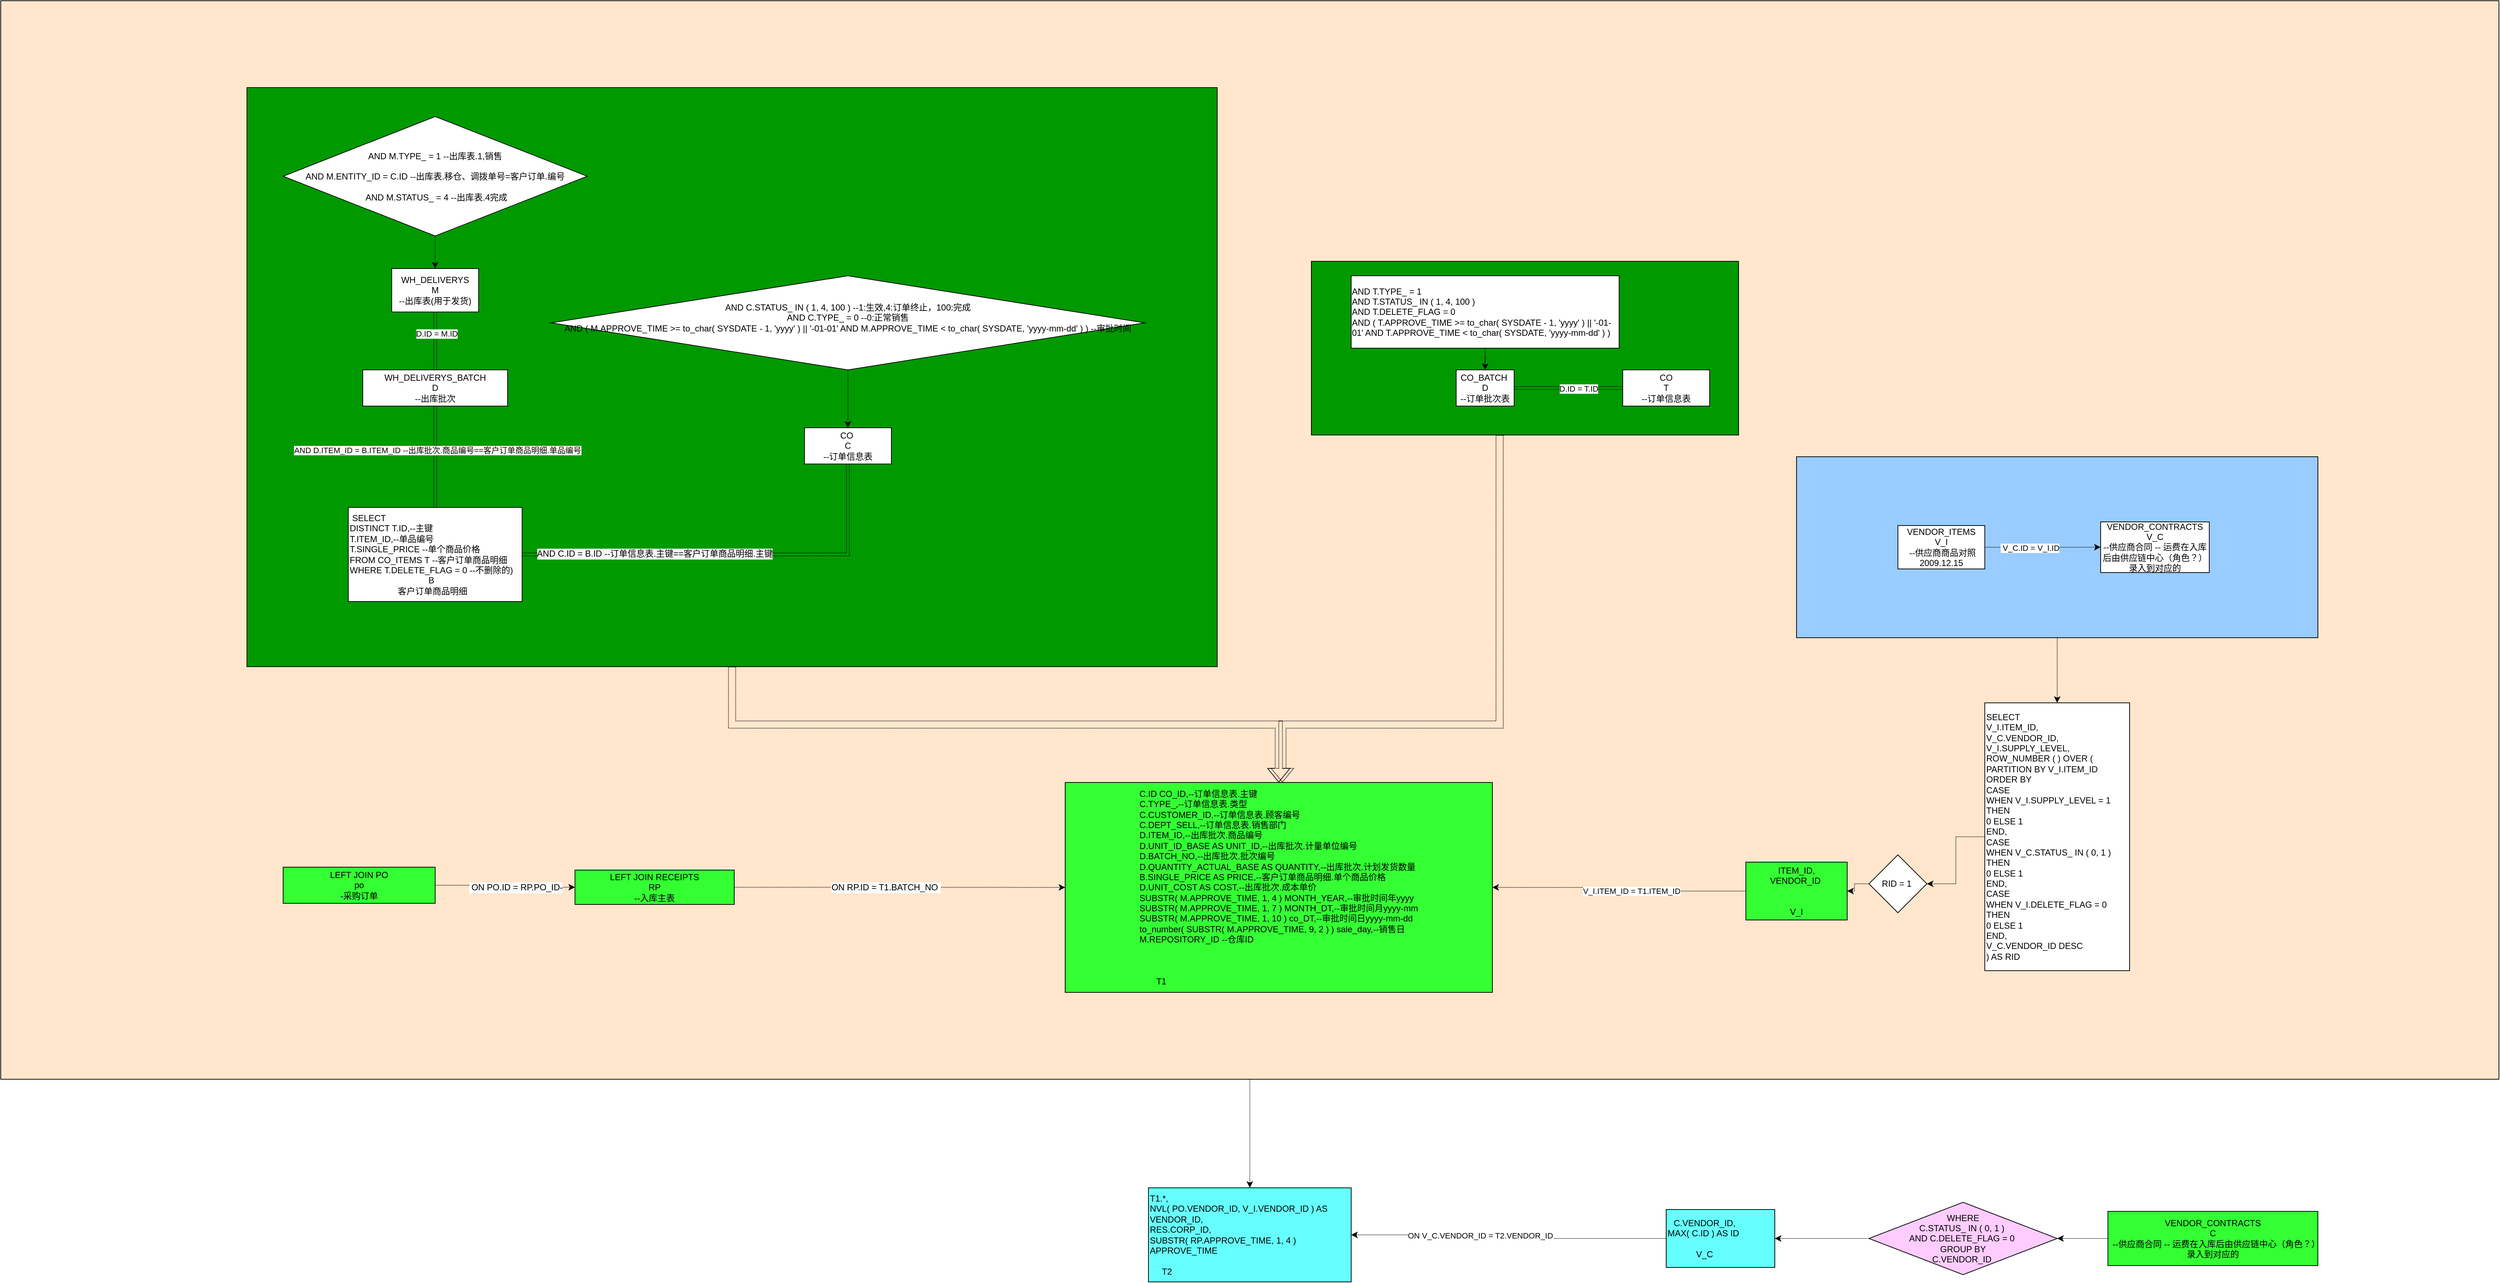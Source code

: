 <mxfile version="20.2.3" type="github">
  <diagram id="e685q4iBt2poqx3Ax8Bi" name="第 1 页">
    <mxGraphModel dx="3987" dy="2862" grid="1" gridSize="10" guides="1" tooltips="1" connect="1" arrows="1" fold="1" page="1" pageScale="1" pageWidth="827" pageHeight="1169" math="0" shadow="0">
      <root>
        <mxCell id="0" />
        <mxCell id="1" parent="0" />
        <mxCell id="KX4ZCdjOSbOEscAZlVXC-83" value="" style="rounded=0;whiteSpace=wrap;html=1;fillColor=#FFE6CC;" vertex="1" parent="1">
          <mxGeometry x="-400" y="-430" width="3450" height="1490" as="geometry" />
        </mxCell>
        <mxCell id="KX4ZCdjOSbOEscAZlVXC-85" style="edgeStyle=orthogonalEdgeStyle;rounded=0;orthogonalLoop=1;jettySize=auto;html=1;dashed=1;dashPattern=1 1;" edge="1" parent="1" source="KX4ZCdjOSbOEscAZlVXC-83" target="KX4ZCdjOSbOEscAZlVXC-84">
          <mxGeometry relative="1" as="geometry" />
        </mxCell>
        <mxCell id="KX4ZCdjOSbOEscAZlVXC-69" style="edgeStyle=orthogonalEdgeStyle;rounded=0;orthogonalLoop=1;jettySize=auto;html=1;dashed=1;dashPattern=1 1;" edge="1" parent="1" source="KX4ZCdjOSbOEscAZlVXC-68" target="KX4ZCdjOSbOEscAZlVXC-67">
          <mxGeometry relative="1" as="geometry" />
        </mxCell>
        <mxCell id="KX4ZCdjOSbOEscAZlVXC-68" value="" style="rounded=0;whiteSpace=wrap;html=1;fillColor=#99CCFF;" vertex="1" parent="1">
          <mxGeometry x="2080" y="200" width="720" height="250" as="geometry" />
        </mxCell>
        <mxCell id="KX4ZCdjOSbOEscAZlVXC-30" style="edgeStyle=orthogonalEdgeStyle;shape=flexArrow;rounded=0;orthogonalLoop=1;jettySize=auto;html=1;entryX=0.5;entryY=0;entryDx=0;entryDy=0;dashed=1;dashPattern=1 1;" edge="1" parent="1" source="KX4ZCdjOSbOEscAZlVXC-28" target="KX4ZCdjOSbOEscAZlVXC-29">
          <mxGeometry relative="1" as="geometry" />
        </mxCell>
        <mxCell id="KX4ZCdjOSbOEscAZlVXC-28" value="" style="rounded=0;whiteSpace=wrap;html=1;fillColor=#009900;" vertex="1" parent="1">
          <mxGeometry x="-60" y="-310" width="1340" height="800" as="geometry" />
        </mxCell>
        <mxCell id="KX4ZCdjOSbOEscAZlVXC-6" style="edgeStyle=orthogonalEdgeStyle;rounded=0;orthogonalLoop=1;jettySize=auto;html=1;exitX=1;exitY=0.5;exitDx=0;exitDy=0;strokeColor=none;" edge="1" parent="1" source="KX4ZCdjOSbOEscAZlVXC-1" target="KX4ZCdjOSbOEscAZlVXC-2">
          <mxGeometry relative="1" as="geometry" />
        </mxCell>
        <mxCell id="KX4ZCdjOSbOEscAZlVXC-7" style="edgeStyle=orthogonalEdgeStyle;rounded=0;orthogonalLoop=1;jettySize=auto;html=1;exitX=0.5;exitY=0;exitDx=0;exitDy=0;dashed=1;dashPattern=1 1;shape=link;" edge="1" parent="1" source="KX4ZCdjOSbOEscAZlVXC-1" target="KX4ZCdjOSbOEscAZlVXC-2">
          <mxGeometry relative="1" as="geometry" />
        </mxCell>
        <mxCell id="KX4ZCdjOSbOEscAZlVXC-8" value="&lt;span style=&quot;font-size: 11px;&quot;&gt;&lt;span style=&quot;&quot;&gt;	&lt;/span&gt;D.ID = M.ID&lt;/span&gt;" style="edgeLabel;html=1;align=center;verticalAlign=middle;resizable=0;points=[];" vertex="1" connectable="0" parent="KX4ZCdjOSbOEscAZlVXC-7">
          <mxGeometry x="0.2" y="-2" relative="1" as="geometry">
            <mxPoint y="-2" as="offset" />
          </mxGeometry>
        </mxCell>
        <mxCell id="KX4ZCdjOSbOEscAZlVXC-23" style="edgeStyle=orthogonalEdgeStyle;rounded=0;orthogonalLoop=1;jettySize=auto;html=1;exitX=0.5;exitY=1;exitDx=0;exitDy=0;dashed=1;dashPattern=1 1;shape=link;" edge="1" parent="1" source="KX4ZCdjOSbOEscAZlVXC-1" target="KX4ZCdjOSbOEscAZlVXC-5">
          <mxGeometry relative="1" as="geometry" />
        </mxCell>
        <mxCell id="KX4ZCdjOSbOEscAZlVXC-24" value="AND D.ITEM_ID = B.ITEM_ID --出库批次.商品编号==客户订单商品明细.单品编号" style="edgeLabel;html=1;align=center;verticalAlign=middle;resizable=0;points=[];" vertex="1" connectable="0" parent="KX4ZCdjOSbOEscAZlVXC-23">
          <mxGeometry x="-0.134" y="3" relative="1" as="geometry">
            <mxPoint as="offset" />
          </mxGeometry>
        </mxCell>
        <mxCell id="KX4ZCdjOSbOEscAZlVXC-1" value="WH_DELIVERYS_BATCH &lt;br&gt;D&lt;br&gt;--出库批次" style="rounded=0;whiteSpace=wrap;html=1;" vertex="1" parent="1">
          <mxGeometry x="100" y="80" width="200" height="50" as="geometry" />
        </mxCell>
        <mxCell id="KX4ZCdjOSbOEscAZlVXC-2" value="WH_DELIVERYS&lt;br&gt;M&lt;br&gt;--出库表(用于发货)" style="rounded=0;whiteSpace=wrap;html=1;" vertex="1" parent="1">
          <mxGeometry x="140" y="-60" width="120" height="60" as="geometry" />
        </mxCell>
        <mxCell id="KX4ZCdjOSbOEscAZlVXC-3" value="CO&amp;nbsp;&lt;br&gt;C&lt;br&gt;--订单信息表" style="rounded=0;whiteSpace=wrap;html=1;" vertex="1" parent="1">
          <mxGeometry x="710" y="160" width="120" height="50" as="geometry" />
        </mxCell>
        <mxCell id="KX4ZCdjOSbOEscAZlVXC-25" style="edgeStyle=orthogonalEdgeStyle;shape=link;rounded=0;orthogonalLoop=1;jettySize=auto;html=1;entryX=0.5;entryY=1;entryDx=0;entryDy=0;dashed=1;dashPattern=1 1;" edge="1" parent="1" source="KX4ZCdjOSbOEscAZlVXC-5" target="KX4ZCdjOSbOEscAZlVXC-3">
          <mxGeometry relative="1" as="geometry" />
        </mxCell>
        <mxCell id="KX4ZCdjOSbOEscAZlVXC-26" value="&lt;span style=&quot;font-size: 12px; text-align: left; background-color: rgb(248, 249, 250);&quot;&gt;AND C.ID = B.ID --订单信息表.主键==客户订单商品明细.主键&lt;/span&gt;" style="edgeLabel;html=1;align=center;verticalAlign=middle;resizable=0;points=[];" vertex="1" connectable="0" parent="KX4ZCdjOSbOEscAZlVXC-25">
          <mxGeometry x="-0.365" y="1" relative="1" as="geometry">
            <mxPoint as="offset" />
          </mxGeometry>
        </mxCell>
        <mxCell id="KX4ZCdjOSbOEscAZlVXC-5" value="&lt;div&gt;&amp;nbsp;SELECT&lt;/div&gt;&lt;div&gt;&lt;span style=&quot;&quot;&gt;	&lt;/span&gt; DISTINCT T.ID,--主键&lt;/div&gt;&lt;div&gt;&lt;span style=&quot;&quot;&gt;		&lt;/span&gt;T.ITEM_ID,--单品编号&lt;/div&gt;&lt;div&gt;&lt;span style=&quot;&quot;&gt;		&lt;/span&gt; T.SINGLE_PRICE --单个商品价格&lt;/div&gt;&lt;div&gt;&lt;span style=&quot;&quot;&gt;		&lt;/span&gt; FROM CO_ITEMS T --客户订单商品明细&lt;/div&gt;&lt;div&gt;&lt;span style=&quot;&quot;&gt;	&lt;/span&gt;WHERE T.DELETE_FLAG = 0 --不删除的&lt;span style=&quot;background-color: initial;&quot;&gt;)&amp;nbsp;&lt;/span&gt;&lt;/div&gt;&lt;div style=&quot;text-align: center;&quot;&gt;B&amp;nbsp;&lt;br&gt;&lt;/div&gt;&lt;div style=&quot;text-align: center;&quot;&gt;&lt;span style=&quot;text-align: left;&quot;&gt;客户订单商品明细&lt;/span&gt;&lt;br&gt;&lt;/div&gt;" style="rounded=0;whiteSpace=wrap;html=1;align=left;" vertex="1" parent="1">
          <mxGeometry x="80" y="270" width="240" height="130" as="geometry" />
        </mxCell>
        <mxCell id="KX4ZCdjOSbOEscAZlVXC-29" value="&lt;div style=&quot;text-align: left;&quot;&gt;&lt;span style=&quot;&quot;&gt;	&lt;/span&gt;C.ID CO_ID,--订单信息表.主键&lt;/div&gt;&lt;div style=&quot;text-align: left;&quot;&gt;&lt;span style=&quot;&quot;&gt;	&lt;/span&gt;C.TYPE_,--订单信息表.类型&lt;/div&gt;&lt;div style=&quot;text-align: left;&quot;&gt;&lt;span style=&quot;&quot;&gt;	&lt;/span&gt;C.CUSTOMER_ID,--订单信息表.顾客编号&lt;/div&gt;&lt;div style=&quot;text-align: left;&quot;&gt;&lt;span style=&quot;&quot;&gt;	&lt;/span&gt;C.DEPT_SELL,--订单信息表.销售部门&lt;/div&gt;&lt;div style=&quot;text-align: left;&quot;&gt;&lt;span style=&quot;&quot;&gt;	&lt;/span&gt;D.ITEM_ID,--出库批次.商品编号&lt;/div&gt;&lt;div style=&quot;text-align: left;&quot;&gt;&lt;span style=&quot;&quot;&gt;	&lt;/span&gt;D.UNIT_ID_BASE AS UNIT_ID,--出库批次.计量单位编号&lt;/div&gt;&lt;div style=&quot;text-align: left;&quot;&gt;&lt;span style=&quot;&quot;&gt;	&lt;/span&gt;D.BATCH_NO,--出库批次.批次编号&lt;/div&gt;&lt;div style=&quot;text-align: left;&quot;&gt;&lt;span style=&quot;&quot;&gt;	&lt;/span&gt;D.QUANTITY_ACTUAL_BASE AS QUANTITY,--出库批次.计划发货数量&lt;/div&gt;&lt;div style=&quot;text-align: left;&quot;&gt;&lt;span style=&quot;&quot;&gt;	&lt;/span&gt;B.SINGLE_PRICE AS PRICE,--客户订单商品明细.单个商品价格&lt;/div&gt;&lt;div style=&quot;text-align: left;&quot;&gt;&lt;span style=&quot;&quot;&gt;	&lt;/span&gt;D.UNIT_COST AS COST,--出库批次.成本单价&lt;/div&gt;&lt;div style=&quot;text-align: left;&quot;&gt;&lt;span style=&quot;&quot;&gt;	&lt;/span&gt;SUBSTR( M.APPROVE_TIME, 1, 4 ) MONTH_YEAR,--审批时间年yyyy&lt;/div&gt;&lt;div style=&quot;text-align: left;&quot;&gt;&lt;span style=&quot;&quot;&gt;	&lt;/span&gt;SUBSTR( M.APPROVE_TIME, 1, 7 ) MONTH_DT,--审批时间月yyyy-mm&lt;/div&gt;&lt;div style=&quot;text-align: left;&quot;&gt;&lt;span style=&quot;&quot;&gt;	&lt;/span&gt;SUBSTR( M.APPROVE_TIME, 1, 10 ) co_DT,--审批时间日yyyy-mm-dd&lt;/div&gt;&lt;div style=&quot;text-align: left;&quot;&gt;&lt;span style=&quot;&quot;&gt;	&lt;/span&gt;to_number( SUBSTR( M.APPROVE_TIME, 9, 2 ) ) sale_day,--销售日&lt;/div&gt;&lt;div style=&quot;text-align: left;&quot;&gt;&lt;span style=&quot;&quot;&gt;	&lt;/span&gt;M.REPOSITORY_ID --仓库ID&lt;/div&gt;&lt;div style=&quot;text-align: left;&quot;&gt;&lt;br&gt;&lt;/div&gt;&lt;div style=&quot;text-align: left;&quot;&gt;&lt;br&gt;&lt;/div&gt;&lt;div style=&quot;text-align: left;&quot;&gt;&lt;br&gt;&lt;/div&gt;&lt;div style=&quot;text-align: left;&quot;&gt;&lt;span style=&quot;white-space: pre;&quot;&gt;	&lt;/span&gt;&lt;span style=&quot;white-space: pre;&quot;&gt;	&lt;/span&gt;&lt;span style=&quot;white-space: pre;&quot;&gt;	&lt;/span&gt;&lt;span style=&quot;white-space: pre;&quot;&gt;	&lt;/span&gt;&lt;span style=&quot;white-space: pre;&quot;&gt;	&lt;/span&gt;&lt;span style=&quot;white-space: pre;&quot;&gt;	&lt;/span&gt;&lt;span style=&quot;white-space: pre;&quot;&gt;	&lt;/span&gt;T1&lt;br&gt;&lt;/div&gt;" style="rounded=0;whiteSpace=wrap;html=1;fillColor=#33FF33;" vertex="1" parent="1">
          <mxGeometry x="1070" y="650" width="590" height="290" as="geometry" />
        </mxCell>
        <mxCell id="KX4ZCdjOSbOEscAZlVXC-82" style="edgeStyle=orthogonalEdgeStyle;rounded=0;orthogonalLoop=1;jettySize=auto;html=1;dashed=1;dashPattern=1 1;shape=flexArrow;" edge="1" parent="1" source="KX4ZCdjOSbOEscAZlVXC-31">
          <mxGeometry relative="1" as="geometry">
            <mxPoint x="1370" y="650" as="targetPoint" />
            <Array as="points">
              <mxPoint x="1670" y="570" />
              <mxPoint x="1370" y="570" />
            </Array>
          </mxGeometry>
        </mxCell>
        <mxCell id="KX4ZCdjOSbOEscAZlVXC-31" value="" style="rounded=0;whiteSpace=wrap;html=1;fillColor=#009900;" vertex="1" parent="1">
          <mxGeometry x="1410" y="-70" width="590" height="240" as="geometry" />
        </mxCell>
        <mxCell id="KX4ZCdjOSbOEscAZlVXC-36" style="edgeStyle=orthogonalEdgeStyle;rounded=0;orthogonalLoop=1;jettySize=auto;html=1;exitX=1;exitY=0.5;exitDx=0;exitDy=0;entryX=0;entryY=0.5;entryDx=0;entryDy=0;dashed=1;dashPattern=1 1;shape=link;" edge="1" parent="1" source="KX4ZCdjOSbOEscAZlVXC-32" target="KX4ZCdjOSbOEscAZlVXC-33">
          <mxGeometry relative="1" as="geometry" />
        </mxCell>
        <mxCell id="KX4ZCdjOSbOEscAZlVXC-37" value="D.ID = T.ID" style="edgeLabel;html=1;align=center;verticalAlign=middle;resizable=0;points=[];" vertex="1" connectable="0" parent="KX4ZCdjOSbOEscAZlVXC-36">
          <mxGeometry x="0.184" y="-1" relative="1" as="geometry">
            <mxPoint as="offset" />
          </mxGeometry>
        </mxCell>
        <mxCell id="KX4ZCdjOSbOEscAZlVXC-32" value="&lt;span style=&quot;&quot;&gt;				&lt;/span&gt;CO_BATCH&amp;nbsp;&lt;br&gt;D &lt;br&gt;--订单批次表" style="rounded=0;whiteSpace=wrap;html=1;" vertex="1" parent="1">
          <mxGeometry x="1610" y="80" width="80" height="50" as="geometry" />
        </mxCell>
        <mxCell id="KX4ZCdjOSbOEscAZlVXC-33" value="CO &lt;br&gt;T &lt;br&gt;--订单信息表" style="rounded=0;whiteSpace=wrap;html=1;" vertex="1" parent="1">
          <mxGeometry x="1840" y="80" width="120" height="50" as="geometry" />
        </mxCell>
        <mxCell id="KX4ZCdjOSbOEscAZlVXC-39" value="" style="edgeStyle=orthogonalEdgeStyle;rounded=0;orthogonalLoop=1;jettySize=auto;html=1;dashed=1;dashPattern=1 1;" edge="1" parent="1" source="KX4ZCdjOSbOEscAZlVXC-38" target="KX4ZCdjOSbOEscAZlVXC-32">
          <mxGeometry relative="1" as="geometry" />
        </mxCell>
        <mxCell id="KX4ZCdjOSbOEscAZlVXC-38" value="&lt;div style=&quot;text-align: left;&quot;&gt;&lt;span style=&quot;&quot;&gt;						&lt;/span&gt;AND T.TYPE_ = 1&amp;nbsp;&lt;/div&gt;&lt;div style=&quot;text-align: left;&quot;&gt;&lt;span style=&quot;&quot;&gt;						&lt;/span&gt;AND T.STATUS_ IN ( 1, 4, 100 )&amp;nbsp;&lt;/div&gt;&lt;div style=&quot;text-align: left;&quot;&gt;&lt;span style=&quot;&quot;&gt;						&lt;/span&gt;AND T.DELETE_FLAG = 0&amp;nbsp;&lt;/div&gt;&lt;div style=&quot;text-align: left;&quot;&gt;&lt;span style=&quot;&quot;&gt;						&lt;/span&gt;AND ( T.APPROVE_TIME &amp;gt;= to_char( SYSDATE - 1, &#39;yyyy&#39; ) || &#39;-01-01&#39; AND T.APPROVE_TIME &amp;lt; to_char( SYSDATE, &#39;yyyy-mm-dd&#39; ) )&amp;nbsp;&lt;/div&gt;" style="rounded=0;whiteSpace=wrap;html=1;fillColor=#FFFFFF;" vertex="1" parent="1">
          <mxGeometry x="1465" y="-50" width="370" height="100" as="geometry" />
        </mxCell>
        <mxCell id="KX4ZCdjOSbOEscAZlVXC-45" value="" style="edgeStyle=orthogonalEdgeStyle;rounded=0;orthogonalLoop=1;jettySize=auto;html=1;dashed=1;dashPattern=1 1;" edge="1" parent="1" source="KX4ZCdjOSbOEscAZlVXC-43" target="KX4ZCdjOSbOEscAZlVXC-2">
          <mxGeometry relative="1" as="geometry" />
        </mxCell>
        <mxCell id="KX4ZCdjOSbOEscAZlVXC-43" value="AND M.TYPE_ = 1 --出库表.1,销售&lt;br&gt;&lt;br&gt;AND M.ENTITY_ID = C.ID --出库表.移仓、调拨单号=客户订单.编号&lt;br&gt;&lt;br&gt;&amp;nbsp;AND M.STATUS_ = 4 --出库表.4完成" style="rhombus;whiteSpace=wrap;html=1;fillColor=#FFFFFF;" vertex="1" parent="1">
          <mxGeometry x="-10" y="-270" width="420" height="165" as="geometry" />
        </mxCell>
        <mxCell id="KX4ZCdjOSbOEscAZlVXC-47" style="edgeStyle=orthogonalEdgeStyle;rounded=0;orthogonalLoop=1;jettySize=auto;html=1;exitX=0.5;exitY=1;exitDx=0;exitDy=0;dashed=1;dashPattern=1 1;" edge="1" parent="1" source="KX4ZCdjOSbOEscAZlVXC-46" target="KX4ZCdjOSbOEscAZlVXC-3">
          <mxGeometry relative="1" as="geometry" />
        </mxCell>
        <mxCell id="KX4ZCdjOSbOEscAZlVXC-46" value="&lt;div&gt;AND C.STATUS_ IN ( 1, 4, 100 ) --1:生效,4:订单终止，100:完成&lt;/div&gt;&lt;div&gt;AND C.TYPE_ = 0 --0:正常销售&lt;/div&gt;&lt;div&gt;AND ( M.APPROVE_TIME &amp;gt;= to_char( SYSDATE - 1, &#39;yyyy&#39; ) || &#39;-01-01&#39; AND M.APPROVE_TIME &amp;lt; to_char( SYSDATE, &#39;yyyy-mm-dd&#39; ) ) --审批时间&lt;/div&gt;&lt;div&gt;&lt;br style=&quot;text-align: left;&quot;&gt;&lt;/div&gt;" style="rhombus;whiteSpace=wrap;html=1;fillColor=#FFFFFF;" vertex="1" parent="1">
          <mxGeometry x="360" y="-50" width="820" height="130" as="geometry" />
        </mxCell>
        <mxCell id="KX4ZCdjOSbOEscAZlVXC-60" style="edgeStyle=orthogonalEdgeStyle;rounded=0;orthogonalLoop=1;jettySize=auto;html=1;exitX=1;exitY=0.5;exitDx=0;exitDy=0;dashed=1;dashPattern=1 1;" edge="1" parent="1" source="KX4ZCdjOSbOEscAZlVXC-48" target="KX4ZCdjOSbOEscAZlVXC-29">
          <mxGeometry relative="1" as="geometry" />
        </mxCell>
        <mxCell id="KX4ZCdjOSbOEscAZlVXC-61" value="&lt;span style=&quot;font-size: 12px; background-color: rgb(248, 249, 250);&quot;&gt;ON RP.ID = T1.BATCH_NO&lt;/span&gt;&lt;span style=&quot;font-size: 12px;&quot;&gt;&amp;nbsp;&lt;/span&gt;" style="edgeLabel;html=1;align=center;verticalAlign=middle;resizable=0;points=[];" vertex="1" connectable="0" parent="KX4ZCdjOSbOEscAZlVXC-60">
          <mxGeometry x="-0.089" relative="1" as="geometry">
            <mxPoint as="offset" />
          </mxGeometry>
        </mxCell>
        <mxCell id="KX4ZCdjOSbOEscAZlVXC-48" value="&lt;span style=&quot;&quot;&gt;	&lt;/span&gt;LEFT JOIN RECEIPTS &lt;br&gt;RP &lt;br&gt;--入库主表" style="rounded=0;whiteSpace=wrap;html=1;fillColor=#33FF33;" vertex="1" parent="1">
          <mxGeometry x="393" y="771" width="220" height="47.5" as="geometry" />
        </mxCell>
        <mxCell id="KX4ZCdjOSbOEscAZlVXC-58" value="" style="edgeStyle=orthogonalEdgeStyle;rounded=0;orthogonalLoop=1;jettySize=auto;html=1;dashed=1;dashPattern=1 1;" edge="1" parent="1" source="KX4ZCdjOSbOEscAZlVXC-50" target="KX4ZCdjOSbOEscAZlVXC-48">
          <mxGeometry relative="1" as="geometry" />
        </mxCell>
        <mxCell id="KX4ZCdjOSbOEscAZlVXC-59" value="&lt;span style=&quot;font-size: 12px;&quot;&gt;&amp;nbsp;&lt;/span&gt;&lt;span style=&quot;font-size: 12px; background-color: rgb(248, 249, 250);&quot;&gt;ON PO.ID = RP.PO_ID-&lt;br&gt;&lt;/span&gt;" style="edgeLabel;html=1;align=center;verticalAlign=middle;resizable=0;points=[];" vertex="1" connectable="0" parent="KX4ZCdjOSbOEscAZlVXC-58">
          <mxGeometry x="0.152" relative="1" as="geometry">
            <mxPoint as="offset" />
          </mxGeometry>
        </mxCell>
        <mxCell id="KX4ZCdjOSbOEscAZlVXC-50" value="LEFT JOIN PO &lt;br&gt;po&lt;br&gt;-采购订单" style="rounded=0;whiteSpace=wrap;html=1;fillColor=#33FF33;" vertex="1" parent="1">
          <mxGeometry x="-10" y="767" width="210" height="50" as="geometry" />
        </mxCell>
        <mxCell id="KX4ZCdjOSbOEscAZlVXC-65" style="edgeStyle=orthogonalEdgeStyle;rounded=0;orthogonalLoop=1;jettySize=auto;html=1;exitX=1;exitY=0.5;exitDx=0;exitDy=0;entryX=0;entryY=0.5;entryDx=0;entryDy=0;dashed=1;dashPattern=1 1;" edge="1" parent="1" source="KX4ZCdjOSbOEscAZlVXC-63" target="KX4ZCdjOSbOEscAZlVXC-64">
          <mxGeometry relative="1" as="geometry" />
        </mxCell>
        <mxCell id="KX4ZCdjOSbOEscAZlVXC-66" value="&amp;nbsp;V_C.ID = V_I.ID" style="edgeLabel;html=1;align=center;verticalAlign=middle;resizable=0;points=[];" vertex="1" connectable="0" parent="KX4ZCdjOSbOEscAZlVXC-65">
          <mxGeometry x="-0.23" y="-1" relative="1" as="geometry">
            <mxPoint as="offset" />
          </mxGeometry>
        </mxCell>
        <mxCell id="KX4ZCdjOSbOEscAZlVXC-63" value="&lt;span style=&quot;&quot;&gt;	&lt;/span&gt;VENDOR_ITEMS &lt;br&gt;V_I&lt;br&gt;&amp;nbsp;--供应商商品对照 2009.12.15" style="rounded=0;whiteSpace=wrap;html=1;fillColor=#FFFFFF;" vertex="1" parent="1">
          <mxGeometry x="2220" y="295" width="120" height="60" as="geometry" />
        </mxCell>
        <mxCell id="KX4ZCdjOSbOEscAZlVXC-64" value="VENDOR_CONTRACTS V_C&lt;br&gt;--供应商合同 -- 运费在入库后由供应链中心（角色？）录入到对应的" style="rounded=0;whiteSpace=wrap;html=1;fillColor=#FFFFFF;" vertex="1" parent="1">
          <mxGeometry x="2500" y="290" width="150" height="70" as="geometry" />
        </mxCell>
        <mxCell id="KX4ZCdjOSbOEscAZlVXC-77" style="edgeStyle=orthogonalEdgeStyle;rounded=0;orthogonalLoop=1;jettySize=auto;html=1;entryX=1;entryY=0.5;entryDx=0;entryDy=0;dashed=1;dashPattern=1 1;" edge="1" parent="1" source="KX4ZCdjOSbOEscAZlVXC-67" target="KX4ZCdjOSbOEscAZlVXC-73">
          <mxGeometry relative="1" as="geometry" />
        </mxCell>
        <mxCell id="KX4ZCdjOSbOEscAZlVXC-67" value="&lt;div&gt;&lt;span style=&quot;&quot;&gt;				&lt;/span&gt;SELECT&lt;/div&gt;&lt;div&gt;&lt;span style=&quot;&quot;&gt;							&lt;/span&gt;V_I.ITEM_ID,&lt;/div&gt;&lt;div&gt;&lt;span style=&quot;&quot;&gt;							&lt;/span&gt;V_C.VENDOR_ID,&lt;/div&gt;&lt;div&gt;&lt;span style=&quot;&quot;&gt;							&lt;/span&gt;V_I.SUPPLY_LEVEL,&lt;/div&gt;&lt;div&gt;&lt;span style=&quot;&quot;&gt;							&lt;/span&gt;ROW_NUMBER ( ) OVER (&lt;/div&gt;&lt;div&gt;&lt;span style=&quot;&quot;&gt;								&lt;/span&gt;PARTITION BY V_I.ITEM_ID&amp;nbsp;&lt;/div&gt;&lt;div&gt;&lt;span style=&quot;&quot;&gt;							&lt;/span&gt;ORDER BY&lt;/div&gt;&lt;div&gt;&lt;span style=&quot;&quot;&gt;							&lt;/span&gt;CASE&lt;/div&gt;&lt;div&gt;&lt;span style=&quot;&quot;&gt;									&lt;/span&gt;&lt;/div&gt;&lt;div&gt;&lt;span style=&quot;&quot;&gt;									&lt;/span&gt;WHEN V_I.SUPPLY_LEVEL = 1 THEN&lt;/div&gt;&lt;div&gt;&lt;span style=&quot;&quot;&gt;									&lt;/span&gt;0 ELSE 1&amp;nbsp;&lt;/div&gt;&lt;div&gt;&lt;span style=&quot;&quot;&gt;								&lt;/span&gt;END,&lt;/div&gt;&lt;div&gt;&lt;span style=&quot;&quot;&gt;							&lt;/span&gt;CASE&lt;/div&gt;&lt;div&gt;&lt;span style=&quot;&quot;&gt;									&lt;/span&gt;&lt;/div&gt;&lt;div&gt;&lt;span style=&quot;&quot;&gt;									&lt;/span&gt;WHEN V_C.STATUS_ IN ( 0, 1 ) THEN&lt;/div&gt;&lt;div&gt;&lt;span style=&quot;&quot;&gt;									&lt;/span&gt;0 ELSE 1&amp;nbsp;&lt;/div&gt;&lt;div&gt;&lt;span style=&quot;&quot;&gt;									&lt;/span&gt;END,&lt;/div&gt;&lt;div&gt;&lt;span style=&quot;&quot;&gt;							&lt;/span&gt;CASE&lt;/div&gt;&lt;div&gt;&lt;span style=&quot;&quot;&gt;									&lt;/span&gt;&lt;/div&gt;&lt;div&gt;&lt;span style=&quot;&quot;&gt;									&lt;/span&gt;WHEN V_I.DELETE_FLAG = 0 THEN&lt;/div&gt;&lt;div&gt;&lt;span style=&quot;&quot;&gt;									&lt;/span&gt;0 ELSE 1&amp;nbsp;&lt;/div&gt;&lt;div&gt;&lt;span style=&quot;&quot;&gt;									&lt;/span&gt;END,&lt;/div&gt;&lt;div&gt;&lt;span style=&quot;&quot;&gt;								&lt;/span&gt;V_C.VENDOR_ID DESC&amp;nbsp;&lt;/div&gt;&lt;div&gt;&lt;span style=&quot;&quot;&gt;							&lt;/span&gt;) AS RID&amp;nbsp;&lt;/div&gt;" style="rounded=0;whiteSpace=wrap;html=1;fillColor=#FFFFFF;align=left;" vertex="1" parent="1">
          <mxGeometry x="2340" y="540" width="200" height="370" as="geometry" />
        </mxCell>
        <mxCell id="KX4ZCdjOSbOEscAZlVXC-79" style="edgeStyle=orthogonalEdgeStyle;rounded=0;orthogonalLoop=1;jettySize=auto;html=1;dashed=1;dashPattern=1 1;" edge="1" parent="1" source="KX4ZCdjOSbOEscAZlVXC-71" target="KX4ZCdjOSbOEscAZlVXC-29">
          <mxGeometry relative="1" as="geometry" />
        </mxCell>
        <mxCell id="KX4ZCdjOSbOEscAZlVXC-80" value="V_I.ITEM_ID = T1.ITEM_ID" style="edgeLabel;html=1;align=center;verticalAlign=middle;resizable=0;points=[];" vertex="1" connectable="0" parent="KX4ZCdjOSbOEscAZlVXC-79">
          <mxGeometry x="-0.108" relative="1" as="geometry">
            <mxPoint as="offset" />
          </mxGeometry>
        </mxCell>
        <mxCell id="KX4ZCdjOSbOEscAZlVXC-71" value="&lt;div&gt;&lt;span style=&quot;&quot;&gt;	&lt;/span&gt;ITEM_ID,&lt;/div&gt;&lt;div&gt;&lt;span style=&quot;&quot;&gt;						&lt;/span&gt;VENDOR_ID&amp;nbsp;&lt;/div&gt;&lt;div&gt;&lt;br&gt;&lt;/div&gt;&lt;div&gt;&lt;br&gt;&lt;/div&gt;&lt;div&gt;V_I&lt;br&gt;&lt;/div&gt;" style="rounded=0;whiteSpace=wrap;html=1;fillColor=#33FF33;" vertex="1" parent="1">
          <mxGeometry x="2010" y="760" width="140" height="80" as="geometry" />
        </mxCell>
        <mxCell id="KX4ZCdjOSbOEscAZlVXC-78" value="" style="edgeStyle=orthogonalEdgeStyle;rounded=0;orthogonalLoop=1;jettySize=auto;html=1;dashed=1;dashPattern=1 1;" edge="1" parent="1" source="KX4ZCdjOSbOEscAZlVXC-73" target="KX4ZCdjOSbOEscAZlVXC-71">
          <mxGeometry relative="1" as="geometry" />
        </mxCell>
        <mxCell id="KX4ZCdjOSbOEscAZlVXC-73" value="&lt;span style=&quot;&quot;&gt;	&lt;/span&gt;RID = 1&amp;nbsp;" style="rhombus;whiteSpace=wrap;html=1;fillColor=#FFFFFF;rounded=0;" vertex="1" parent="1">
          <mxGeometry x="2180" y="750" width="80" height="80" as="geometry" />
        </mxCell>
        <mxCell id="KX4ZCdjOSbOEscAZlVXC-84" value="&lt;div&gt;&lt;span style=&quot;&quot;&gt;			&lt;/span&gt;T1.*,&lt;/div&gt;&lt;div&gt;&lt;span style=&quot;&quot;&gt;					&lt;/span&gt;NVL( PO.VENDOR_ID, V_I.VENDOR_ID ) AS VENDOR_ID,&lt;/div&gt;&lt;div&gt;&lt;span style=&quot;&quot;&gt;					&lt;/span&gt;RES.CORP_ID,&lt;/div&gt;&lt;div&gt;&lt;span style=&quot;&quot;&gt;					&lt;/span&gt;SUBSTR( RP.APPROVE_TIME, 1, 4 ) APPROVE_TIME&amp;nbsp;&lt;/div&gt;&lt;div&gt;&lt;br&gt;&lt;/div&gt;&lt;div&gt;&lt;span style=&quot;white-space: pre;&quot;&gt;	&lt;/span&gt;&lt;span style=&quot;white-space: pre;&quot;&gt;	&lt;/span&gt;&lt;span style=&quot;white-space: pre;&quot;&gt;	&lt;/span&gt;&lt;span style=&quot;white-space: pre;&quot;&gt;	&lt;/span&gt;&lt;span style=&quot;white-space: pre;&quot;&gt;	&lt;/span&gt;T2&lt;/div&gt;" style="rounded=0;whiteSpace=wrap;html=1;fillColor=#66FFFF;align=left;" vertex="1" parent="1">
          <mxGeometry x="1185" y="1210" width="280" height="130" as="geometry" />
        </mxCell>
        <mxCell id="KX4ZCdjOSbOEscAZlVXC-88" style="edgeStyle=orthogonalEdgeStyle;rounded=0;orthogonalLoop=1;jettySize=auto;html=1;entryX=1;entryY=0.5;entryDx=0;entryDy=0;dashed=1;dashPattern=1 1;" edge="1" parent="1" source="KX4ZCdjOSbOEscAZlVXC-86" target="KX4ZCdjOSbOEscAZlVXC-87">
          <mxGeometry relative="1" as="geometry" />
        </mxCell>
        <mxCell id="KX4ZCdjOSbOEscAZlVXC-86" value="VENDOR_CONTRACTS &lt;br&gt;C&lt;br&gt;&amp;nbsp;--供应商合同 -- 运费在入库后由供应链中心（角色？）录入到对应的" style="rounded=0;whiteSpace=wrap;html=1;fillColor=#33FF33;align=center;" vertex="1" parent="1">
          <mxGeometry x="2510" y="1242.5" width="290" height="75" as="geometry" />
        </mxCell>
        <mxCell id="KX4ZCdjOSbOEscAZlVXC-90" style="edgeStyle=orthogonalEdgeStyle;rounded=0;orthogonalLoop=1;jettySize=auto;html=1;dashed=1;dashPattern=1 1;" edge="1" parent="1" source="KX4ZCdjOSbOEscAZlVXC-87" target="KX4ZCdjOSbOEscAZlVXC-89">
          <mxGeometry relative="1" as="geometry" />
        </mxCell>
        <mxCell id="KX4ZCdjOSbOEscAZlVXC-87" value="&lt;div&gt;&lt;span style=&quot;&quot;&gt;		&lt;/span&gt;WHERE&lt;/div&gt;&lt;div&gt;&lt;span style=&quot;&quot;&gt;					&lt;/span&gt;C.STATUS_ IN ( 0, 1 )&amp;nbsp;&lt;/div&gt;&lt;div&gt;&lt;span style=&quot;&quot;&gt;					&lt;/span&gt;AND C.DELETE_FLAG = 0&amp;nbsp;&lt;/div&gt;&lt;div&gt;&lt;span style=&quot;&quot;&gt;				&lt;/span&gt;GROUP BY&lt;/div&gt;&lt;div&gt;&lt;span style=&quot;&quot;&gt;					&lt;/span&gt;C.VENDOR_ID&amp;nbsp;&lt;/div&gt;" style="rhombus;whiteSpace=wrap;html=1;fillColor=#FFCCFF;" vertex="1" parent="1">
          <mxGeometry x="2180" y="1230" width="260" height="100" as="geometry" />
        </mxCell>
        <mxCell id="KX4ZCdjOSbOEscAZlVXC-91" style="edgeStyle=orthogonalEdgeStyle;rounded=0;orthogonalLoop=1;jettySize=auto;html=1;dashed=1;dashPattern=1 1;" edge="1" parent="1" source="KX4ZCdjOSbOEscAZlVXC-89" target="KX4ZCdjOSbOEscAZlVXC-84">
          <mxGeometry relative="1" as="geometry" />
        </mxCell>
        <mxCell id="KX4ZCdjOSbOEscAZlVXC-92" value="ON V_C.VENDOR_ID = T2.VENDOR_ID" style="edgeLabel;html=1;align=center;verticalAlign=middle;resizable=0;points=[];" vertex="1" connectable="0" parent="KX4ZCdjOSbOEscAZlVXC-91">
          <mxGeometry x="0.191" y="1" relative="1" as="geometry">
            <mxPoint as="offset" />
          </mxGeometry>
        </mxCell>
        <mxCell id="KX4ZCdjOSbOEscAZlVXC-89" value="&lt;div style=&quot;text-align: center;&quot;&gt;&lt;span style=&quot;&quot;&gt;	&lt;/span&gt;C.VENDOR_ID,&lt;/div&gt;&lt;div style=&quot;text-align: center;&quot;&gt;&lt;span style=&quot;&quot;&gt;					&lt;/span&gt;MAX( C.ID ) AS ID&amp;nbsp;&lt;/div&gt;&lt;div style=&quot;text-align: center;&quot;&gt;&lt;br&gt;&lt;/div&gt;&lt;div style=&quot;text-align: center;&quot;&gt;V_C&lt;br&gt;&lt;/div&gt;" style="rounded=0;whiteSpace=wrap;html=1;fillColor=#66FFFF;align=left;" vertex="1" parent="1">
          <mxGeometry x="1900" y="1240" width="150" height="80" as="geometry" />
        </mxCell>
      </root>
    </mxGraphModel>
  </diagram>
</mxfile>
